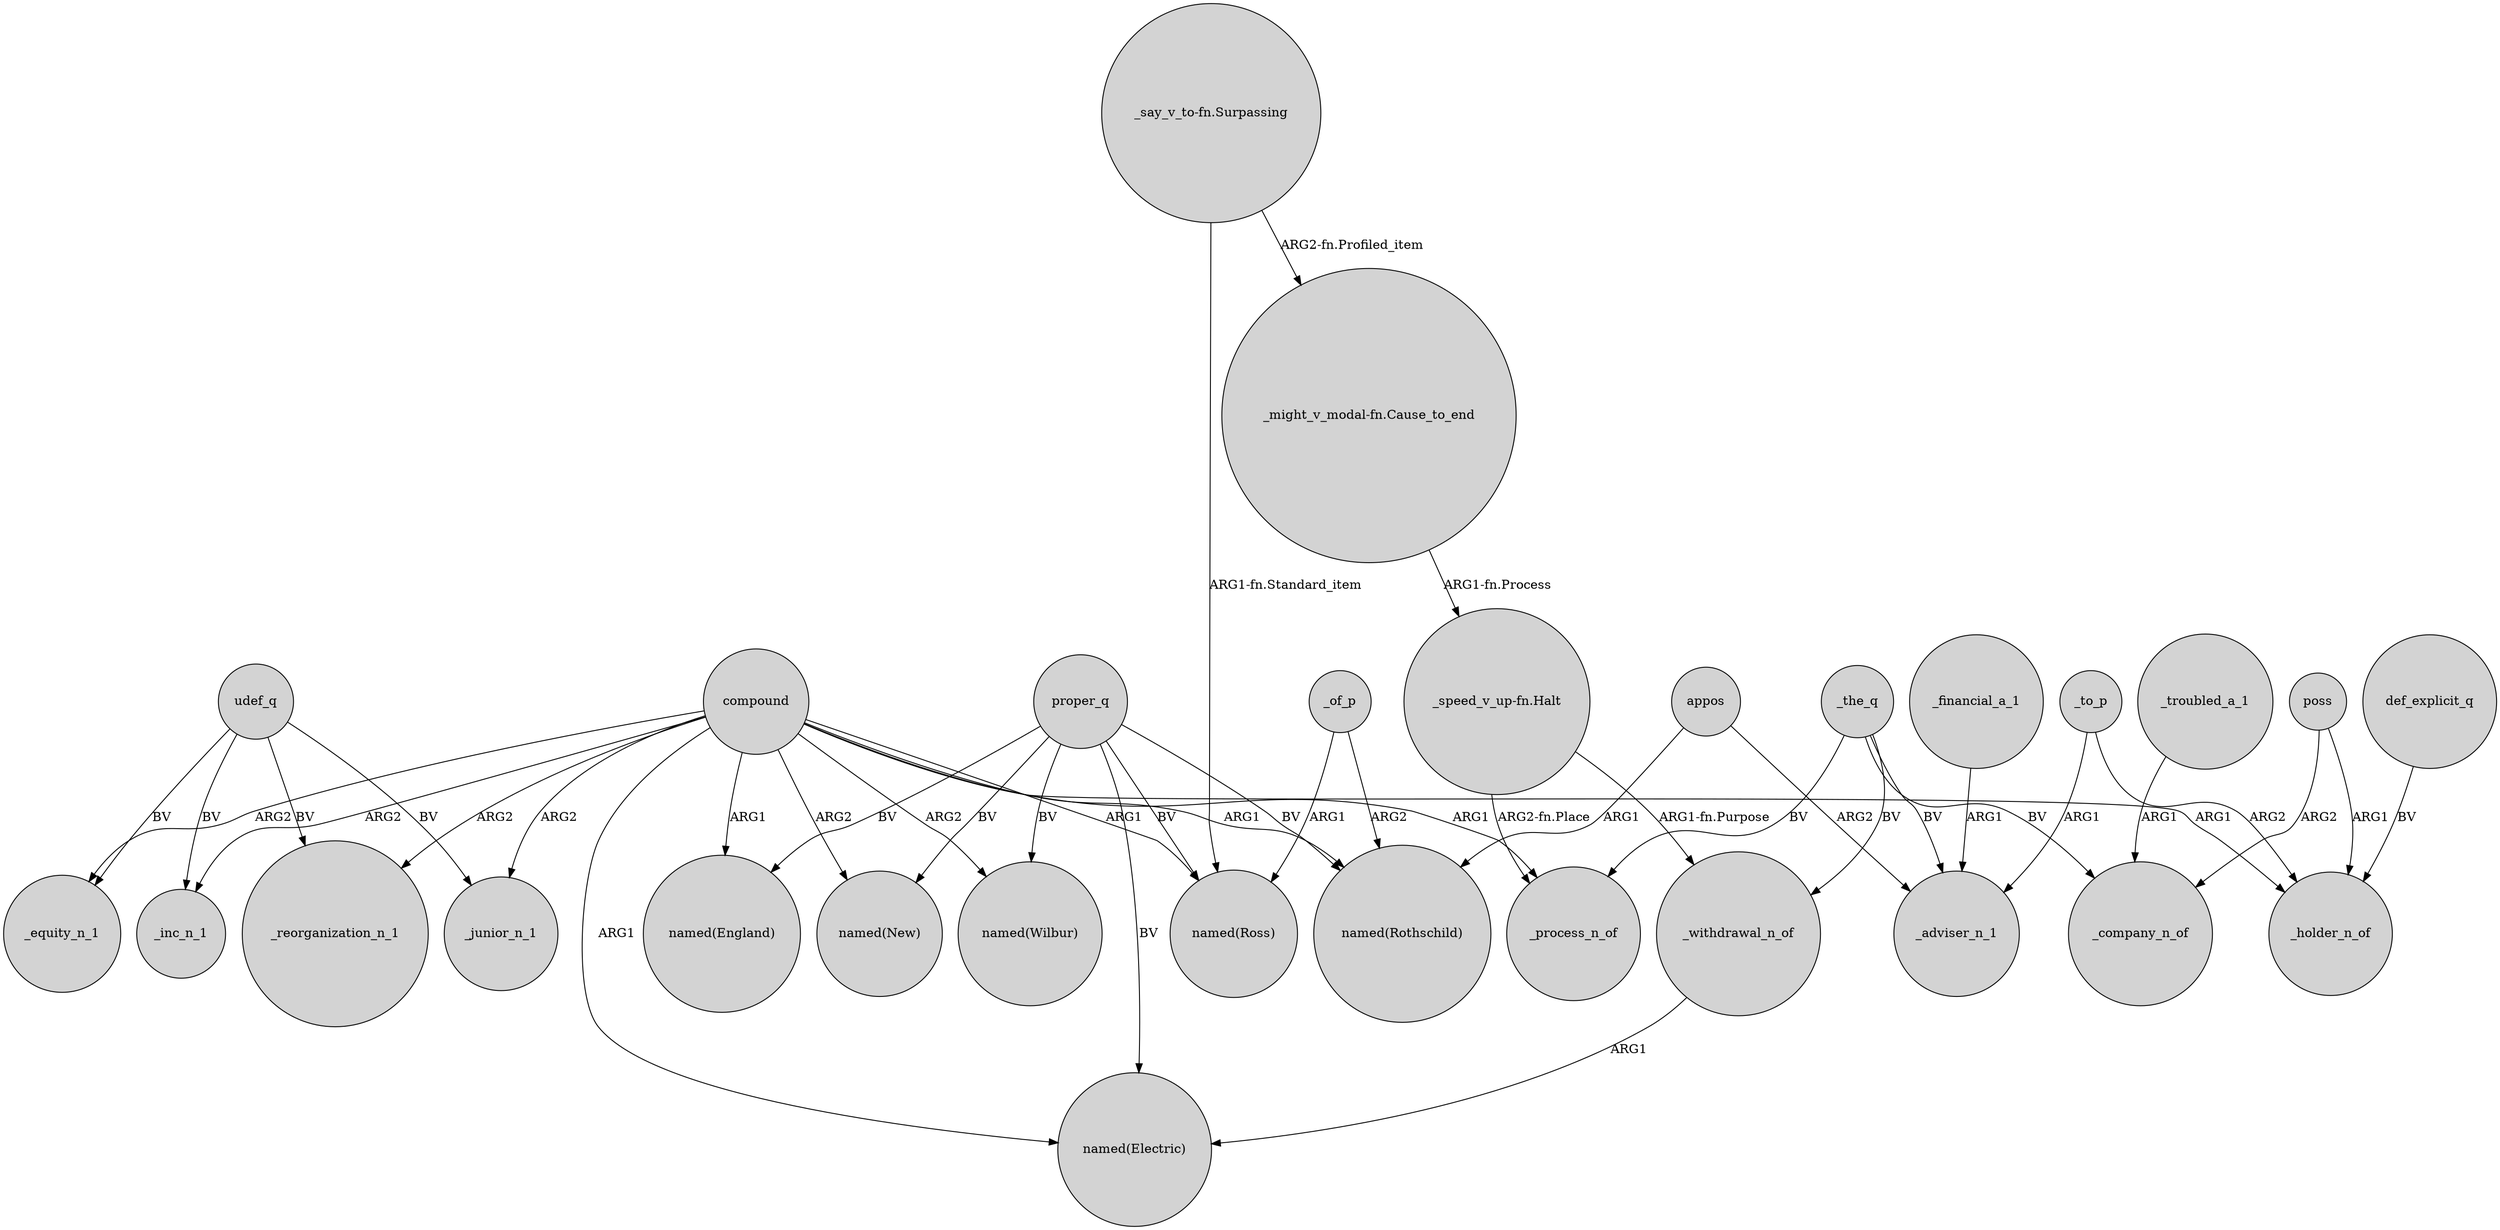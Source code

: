 digraph {
	node [shape=circle style=filled]
	appos -> "named(Rothschild)" [label=ARG1]
	udef_q -> _junior_n_1 [label=BV]
	compound -> _reorganization_n_1 [label=ARG2]
	proper_q -> "named(Ross)" [label=BV]
	proper_q -> "named(Rothschild)" [label=BV]
	_of_p -> "named(Rothschild)" [label=ARG2]
	"_say_v_to-fn.Surpassing" -> "_might_v_modal-fn.Cause_to_end" [label="ARG2-fn.Profiled_item"]
	poss -> _company_n_of [label=ARG2]
	proper_q -> "named(Wilbur)" [label=BV]
	_the_q -> _process_n_of [label=BV]
	_to_p -> _adviser_n_1 [label=ARG1]
	compound -> _process_n_of [label=ARG1]
	compound -> "named(Ross)" [label=ARG1]
	"_speed_v_up-fn.Halt" -> _withdrawal_n_of [label="ARG1-fn.Purpose"]
	compound -> "named(Wilbur)" [label=ARG2]
	"_speed_v_up-fn.Halt" -> _process_n_of [label="ARG2-fn.Place"]
	_the_q -> _withdrawal_n_of [label=BV]
	compound -> _inc_n_1 [label=ARG2]
	def_explicit_q -> _holder_n_of [label=BV]
	compound -> "named(England)" [label=ARG1]
	"_might_v_modal-fn.Cause_to_end" -> "_speed_v_up-fn.Halt" [label="ARG1-fn.Process"]
	compound -> "named(Rothschild)" [label=ARG1]
	_the_q -> _adviser_n_1 [label=BV]
	compound -> _equity_n_1 [label=ARG2]
	proper_q -> "named(New)" [label=BV]
	appos -> _adviser_n_1 [label=ARG2]
	udef_q -> _equity_n_1 [label=BV]
	proper_q -> "named(Electric)" [label=BV]
	_of_p -> "named(Ross)" [label=ARG1]
	udef_q -> _inc_n_1 [label=BV]
	udef_q -> _reorganization_n_1 [label=BV]
	compound -> "named(New)" [label=ARG2]
	compound -> _holder_n_of [label=ARG1]
	compound -> _junior_n_1 [label=ARG2]
	poss -> _holder_n_of [label=ARG1]
	"_say_v_to-fn.Surpassing" -> "named(Ross)" [label="ARG1-fn.Standard_item"]
	proper_q -> "named(England)" [label=BV]
	_withdrawal_n_of -> "named(Electric)" [label=ARG1]
	compound -> "named(Electric)" [label=ARG1]
	_to_p -> _holder_n_of [label=ARG2]
	_financial_a_1 -> _adviser_n_1 [label=ARG1]
	_the_q -> _company_n_of [label=BV]
	_troubled_a_1 -> _company_n_of [label=ARG1]
}
